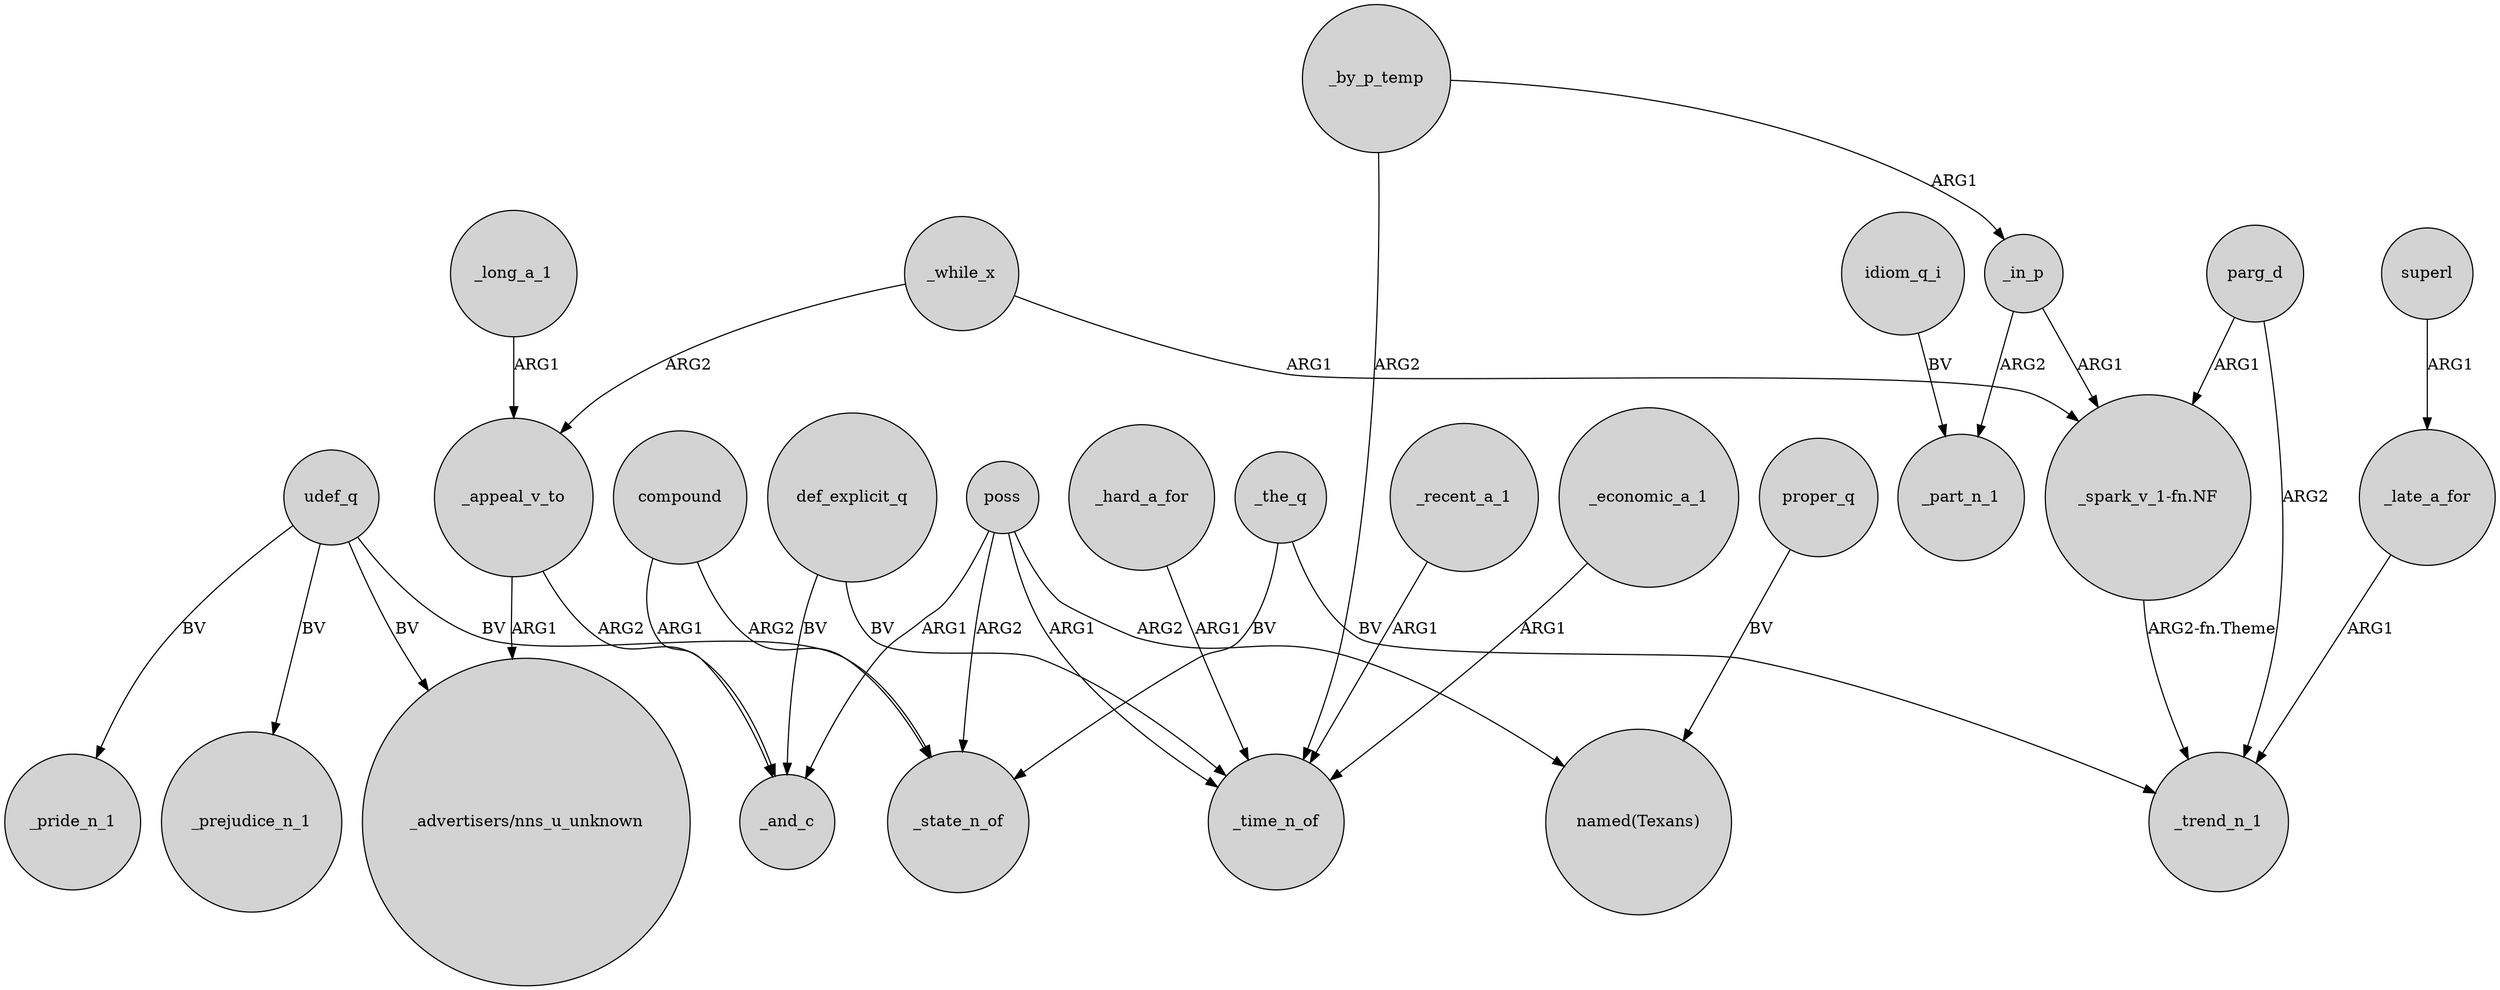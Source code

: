 digraph {
	node [shape=circle style=filled]
	_appeal_v_to -> "_advertisers/nns_u_unknown" [label=ARG1]
	udef_q -> _prejudice_n_1 [label=BV]
	_economic_a_1 -> _time_n_of [label=ARG1]
	poss -> _and_c [label=ARG1]
	"_spark_v_1-fn.NF" -> _trend_n_1 [label="ARG2-fn.Theme"]
	parg_d -> "_spark_v_1-fn.NF" [label=ARG1]
	_in_p -> _part_n_1 [label=ARG2]
	def_explicit_q -> _and_c [label=BV]
	udef_q -> _state_n_of [label=BV]
	idiom_q_i -> _part_n_1 [label=BV]
	poss -> _state_n_of [label=ARG2]
	parg_d -> _trend_n_1 [label=ARG2]
	superl -> _late_a_for [label=ARG1]
	compound -> _state_n_of [label=ARG2]
	poss -> _time_n_of [label=ARG1]
	_the_q -> _state_n_of [label=BV]
	_while_x -> _appeal_v_to [label=ARG2]
	_hard_a_for -> _time_n_of [label=ARG1]
	_the_q -> _trend_n_1 [label=BV]
	_appeal_v_to -> _and_c [label=ARG2]
	udef_q -> "_advertisers/nns_u_unknown" [label=BV]
	_in_p -> "_spark_v_1-fn.NF" [label=ARG1]
	def_explicit_q -> _time_n_of [label=BV]
	compound -> _and_c [label=ARG1]
	_recent_a_1 -> _time_n_of [label=ARG1]
	udef_q -> _pride_n_1 [label=BV]
	_by_p_temp -> _time_n_of [label=ARG2]
	_while_x -> "_spark_v_1-fn.NF" [label=ARG1]
	poss -> "named(Texans)" [label=ARG2]
	proper_q -> "named(Texans)" [label=BV]
	_late_a_for -> _trend_n_1 [label=ARG1]
	_long_a_1 -> _appeal_v_to [label=ARG1]
	_by_p_temp -> _in_p [label=ARG1]
}
